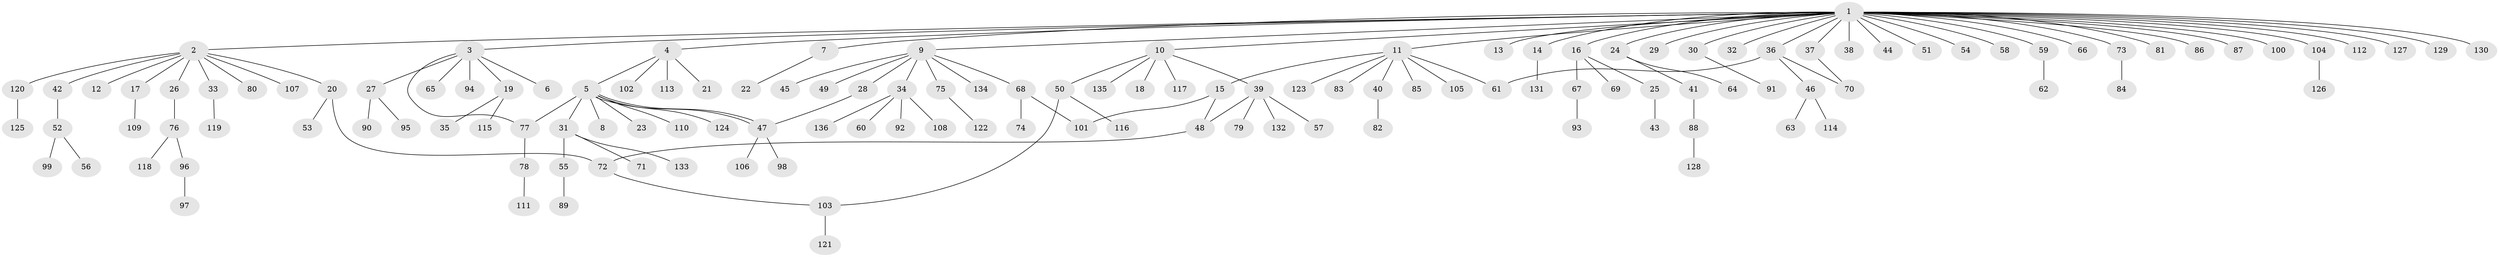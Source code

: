 // coarse degree distribution, {33: 0.012345679012345678, 10: 0.012345679012345678, 4: 0.04938271604938271, 7: 0.012345679012345678, 1: 0.7037037037037037, 2: 0.12345679012345678, 8: 0.024691358024691357, 5: 0.012345679012345678, 3: 0.04938271604938271}
// Generated by graph-tools (version 1.1) at 2025/18/03/04/25 18:18:23]
// undirected, 136 vertices, 144 edges
graph export_dot {
graph [start="1"]
  node [color=gray90,style=filled];
  1;
  2;
  3;
  4;
  5;
  6;
  7;
  8;
  9;
  10;
  11;
  12;
  13;
  14;
  15;
  16;
  17;
  18;
  19;
  20;
  21;
  22;
  23;
  24;
  25;
  26;
  27;
  28;
  29;
  30;
  31;
  32;
  33;
  34;
  35;
  36;
  37;
  38;
  39;
  40;
  41;
  42;
  43;
  44;
  45;
  46;
  47;
  48;
  49;
  50;
  51;
  52;
  53;
  54;
  55;
  56;
  57;
  58;
  59;
  60;
  61;
  62;
  63;
  64;
  65;
  66;
  67;
  68;
  69;
  70;
  71;
  72;
  73;
  74;
  75;
  76;
  77;
  78;
  79;
  80;
  81;
  82;
  83;
  84;
  85;
  86;
  87;
  88;
  89;
  90;
  91;
  92;
  93;
  94;
  95;
  96;
  97;
  98;
  99;
  100;
  101;
  102;
  103;
  104;
  105;
  106;
  107;
  108;
  109;
  110;
  111;
  112;
  113;
  114;
  115;
  116;
  117;
  118;
  119;
  120;
  121;
  122;
  123;
  124;
  125;
  126;
  127;
  128;
  129;
  130;
  131;
  132;
  133;
  134;
  135;
  136;
  1 -- 2;
  1 -- 3;
  1 -- 4;
  1 -- 7;
  1 -- 9;
  1 -- 10;
  1 -- 11;
  1 -- 13;
  1 -- 14;
  1 -- 16;
  1 -- 24;
  1 -- 29;
  1 -- 30;
  1 -- 32;
  1 -- 36;
  1 -- 37;
  1 -- 38;
  1 -- 44;
  1 -- 51;
  1 -- 54;
  1 -- 58;
  1 -- 59;
  1 -- 66;
  1 -- 73;
  1 -- 81;
  1 -- 86;
  1 -- 87;
  1 -- 100;
  1 -- 104;
  1 -- 112;
  1 -- 127;
  1 -- 129;
  1 -- 130;
  2 -- 12;
  2 -- 17;
  2 -- 20;
  2 -- 26;
  2 -- 33;
  2 -- 42;
  2 -- 80;
  2 -- 107;
  2 -- 120;
  3 -- 6;
  3 -- 19;
  3 -- 27;
  3 -- 65;
  3 -- 77;
  3 -- 94;
  4 -- 5;
  4 -- 21;
  4 -- 102;
  4 -- 113;
  5 -- 8;
  5 -- 23;
  5 -- 31;
  5 -- 47;
  5 -- 47;
  5 -- 77;
  5 -- 110;
  5 -- 124;
  7 -- 22;
  9 -- 28;
  9 -- 34;
  9 -- 45;
  9 -- 49;
  9 -- 68;
  9 -- 75;
  9 -- 134;
  10 -- 18;
  10 -- 39;
  10 -- 50;
  10 -- 117;
  10 -- 135;
  11 -- 15;
  11 -- 40;
  11 -- 61;
  11 -- 83;
  11 -- 85;
  11 -- 105;
  11 -- 123;
  14 -- 131;
  15 -- 48;
  15 -- 101;
  16 -- 25;
  16 -- 67;
  16 -- 69;
  17 -- 109;
  19 -- 35;
  19 -- 115;
  20 -- 53;
  20 -- 72;
  24 -- 41;
  24 -- 64;
  25 -- 43;
  26 -- 76;
  27 -- 90;
  27 -- 95;
  28 -- 47;
  30 -- 91;
  31 -- 55;
  31 -- 71;
  31 -- 133;
  33 -- 119;
  34 -- 60;
  34 -- 92;
  34 -- 108;
  34 -- 136;
  36 -- 46;
  36 -- 61;
  36 -- 70;
  37 -- 70;
  39 -- 48;
  39 -- 57;
  39 -- 79;
  39 -- 132;
  40 -- 82;
  41 -- 88;
  42 -- 52;
  46 -- 63;
  46 -- 114;
  47 -- 98;
  47 -- 106;
  48 -- 72;
  50 -- 103;
  50 -- 116;
  52 -- 56;
  52 -- 99;
  55 -- 89;
  59 -- 62;
  67 -- 93;
  68 -- 74;
  68 -- 101;
  72 -- 103;
  73 -- 84;
  75 -- 122;
  76 -- 96;
  76 -- 118;
  77 -- 78;
  78 -- 111;
  88 -- 128;
  96 -- 97;
  103 -- 121;
  104 -- 126;
  120 -- 125;
}
